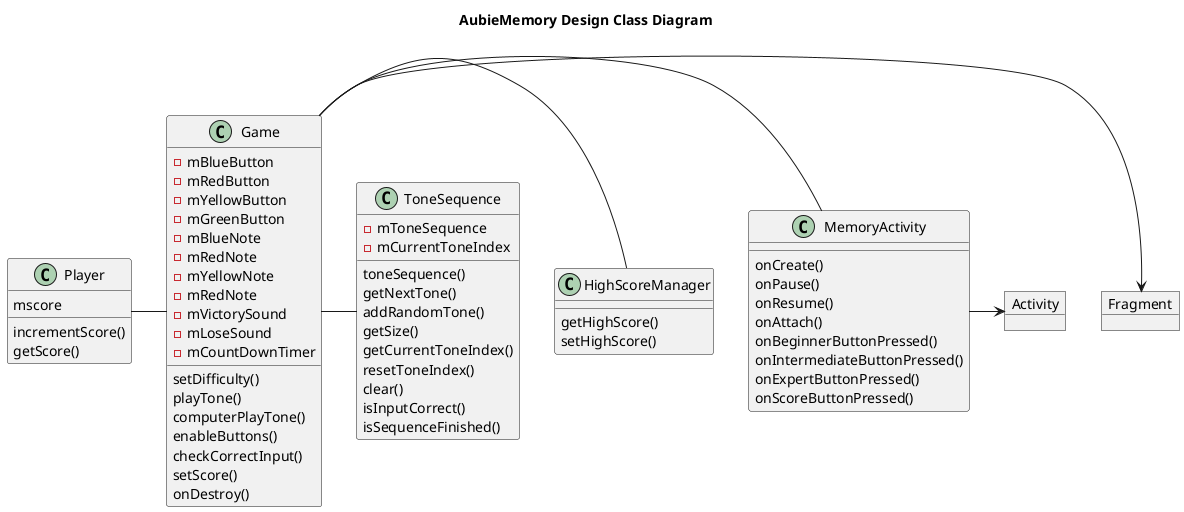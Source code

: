 @startuml
title AubieMemory Design Class Diagram

class Player {
mscore
incrementScore()
getScore()
}

class Game {
-mBlueButton
-mRedButton
-mYellowButton
-mGreenButton
-mBlueNote
-mRedNote
-mYellowNote
-mRedNote
-mVictorySound
-mLoseSound
-mCountDownTimer
setDifficulty()
playTone()
computerPlayTone()
enableButtons()
checkCorrectInput()
setScore()
onDestroy()
}

class MemoryActivity {
onCreate()
onPause()
onResume()
onAttach()
onBeginnerButtonPressed()
onIntermediateButtonPressed()
onExpertButtonPressed()
onScoreButtonPressed()
}

class HighScoreManager {
getHighScore()
setHighScore()
}

class ToneSequence {
-mToneSequence
-mCurrentToneIndex
toneSequence()
getNextTone()
addRandomTone()
getSize()
getCurrentToneIndex()
resetToneIndex()
clear()
isInputCorrect()
isSequenceFinished()
}

object Activity
object Fragment

Player - Game
Game -> Fragment
Game - MemoryActivity
Game - HighScoreManager
Game - ToneSequence
MemoryActivity -> Activity
@enduml